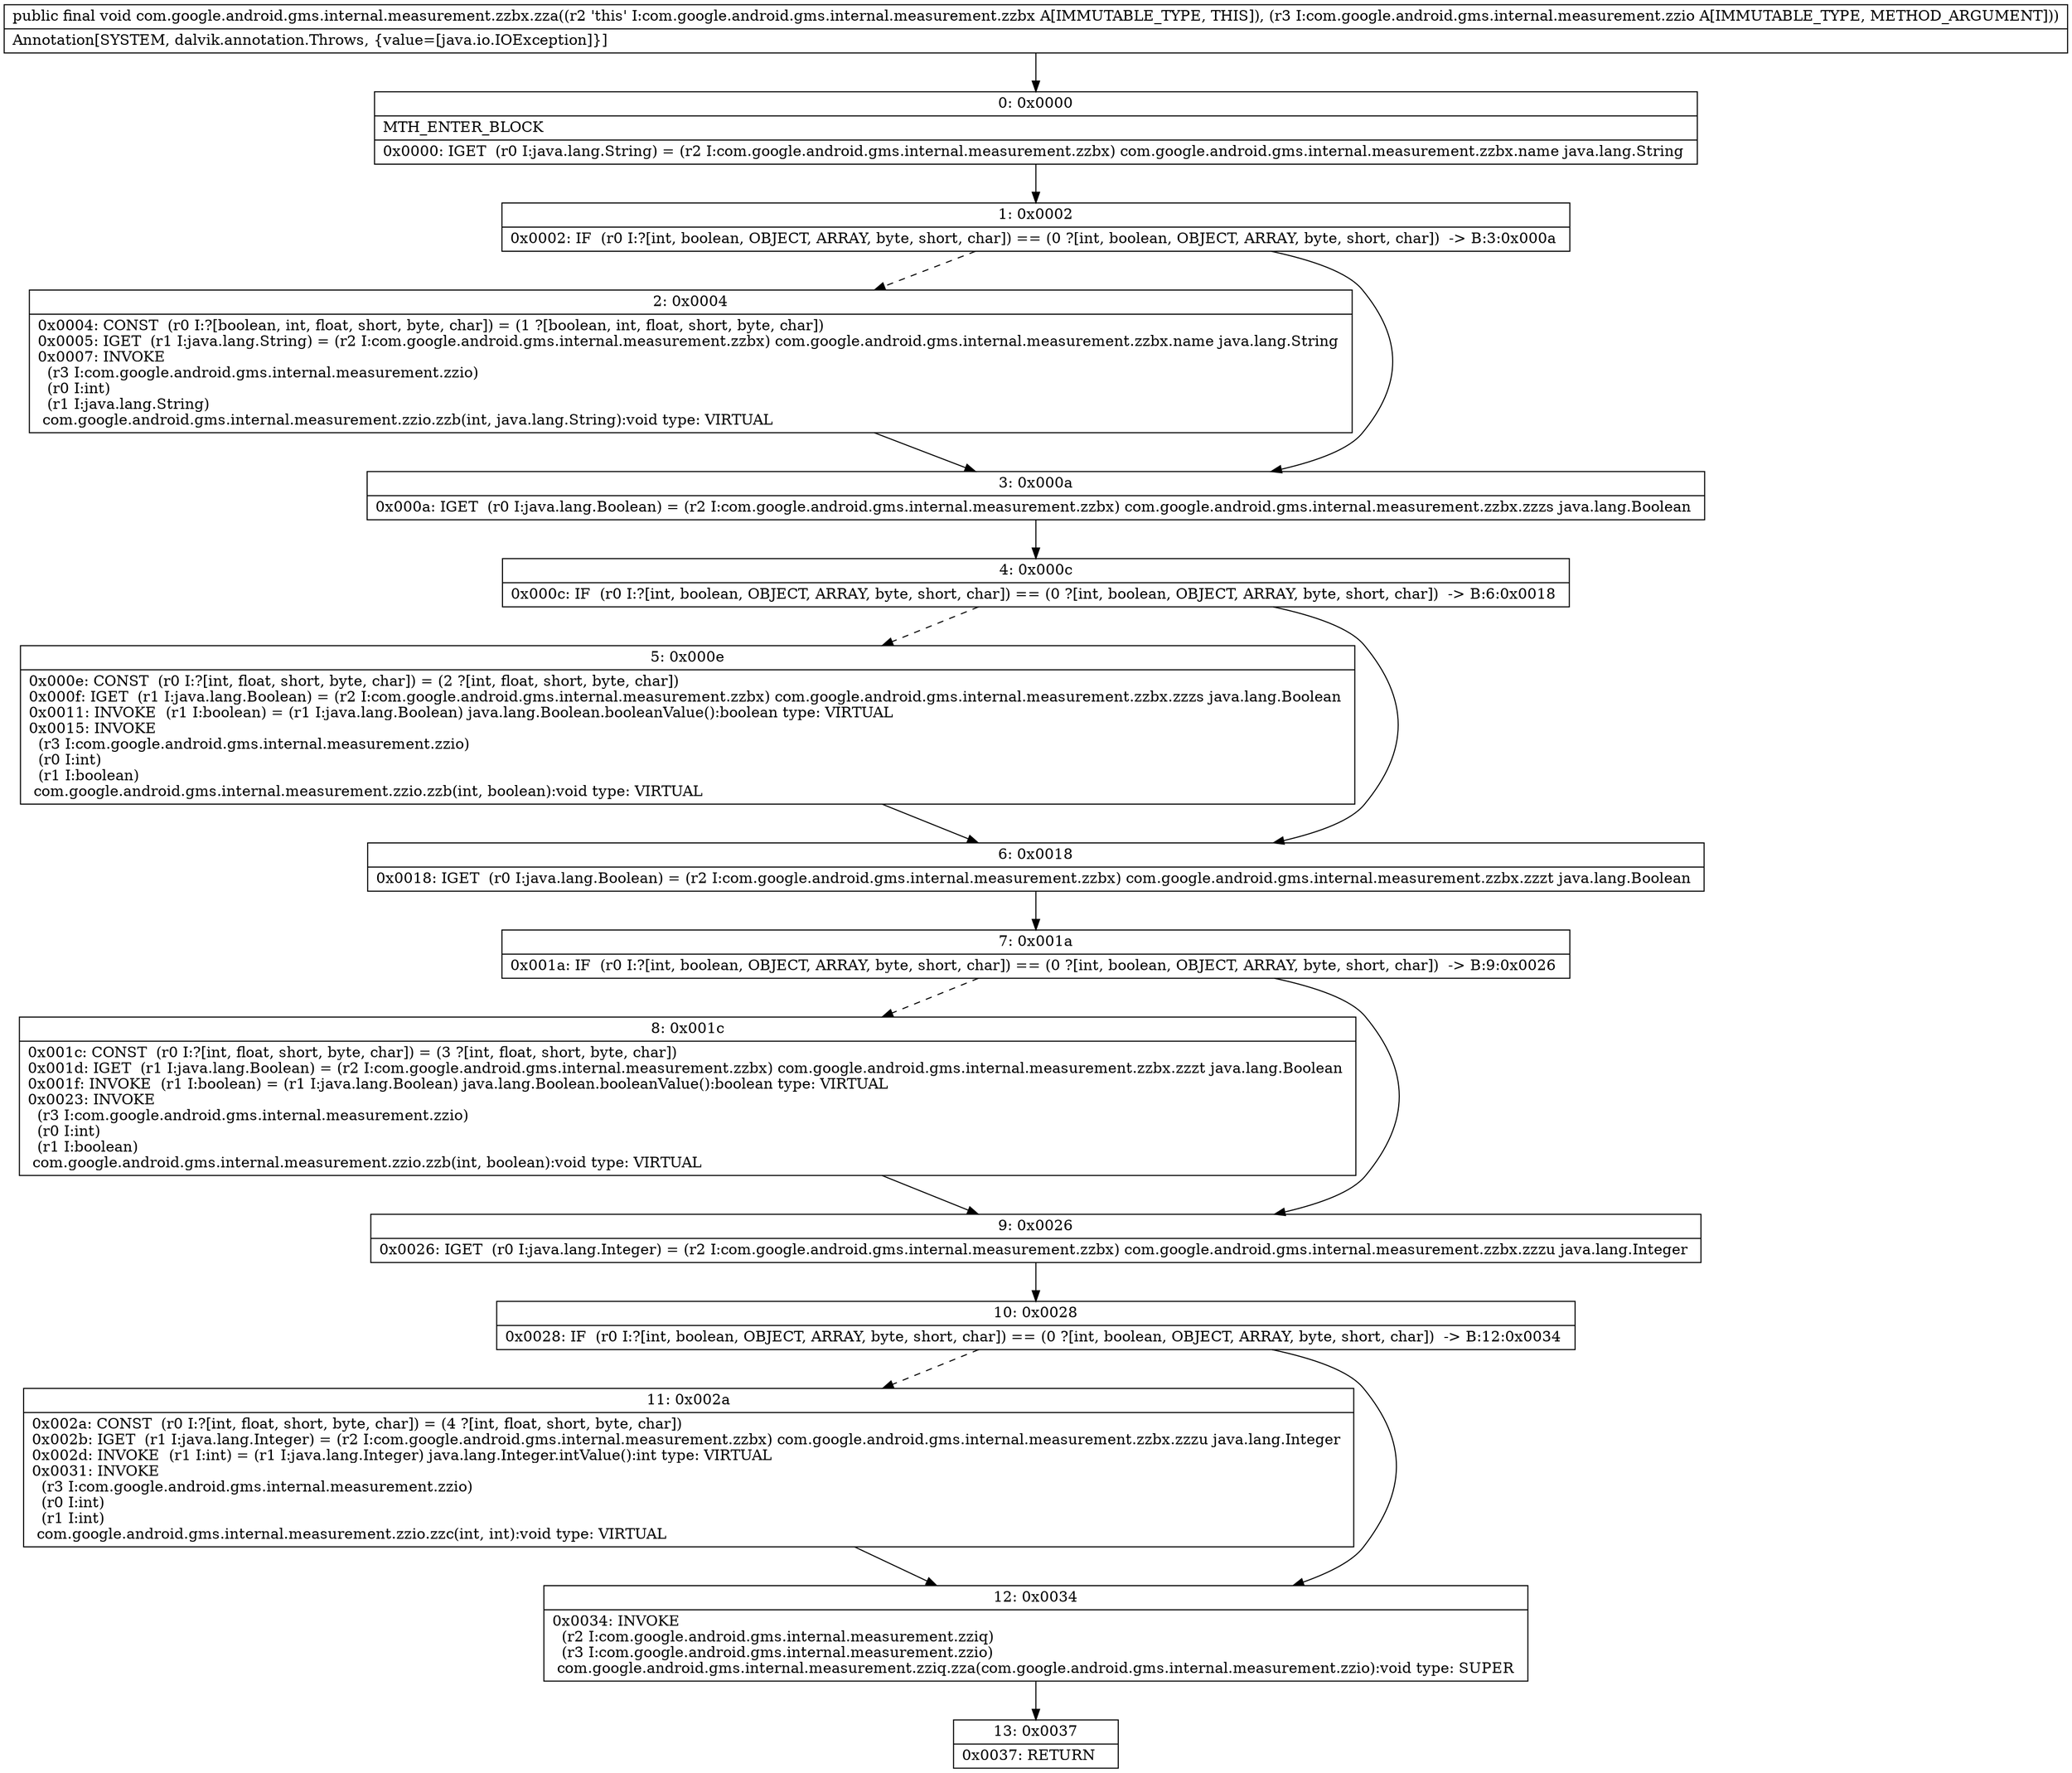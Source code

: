digraph "CFG forcom.google.android.gms.internal.measurement.zzbx.zza(Lcom\/google\/android\/gms\/internal\/measurement\/zzio;)V" {
Node_0 [shape=record,label="{0\:\ 0x0000|MTH_ENTER_BLOCK\l|0x0000: IGET  (r0 I:java.lang.String) = (r2 I:com.google.android.gms.internal.measurement.zzbx) com.google.android.gms.internal.measurement.zzbx.name java.lang.String \l}"];
Node_1 [shape=record,label="{1\:\ 0x0002|0x0002: IF  (r0 I:?[int, boolean, OBJECT, ARRAY, byte, short, char]) == (0 ?[int, boolean, OBJECT, ARRAY, byte, short, char])  \-\> B:3:0x000a \l}"];
Node_2 [shape=record,label="{2\:\ 0x0004|0x0004: CONST  (r0 I:?[boolean, int, float, short, byte, char]) = (1 ?[boolean, int, float, short, byte, char]) \l0x0005: IGET  (r1 I:java.lang.String) = (r2 I:com.google.android.gms.internal.measurement.zzbx) com.google.android.gms.internal.measurement.zzbx.name java.lang.String \l0x0007: INVOKE  \l  (r3 I:com.google.android.gms.internal.measurement.zzio)\l  (r0 I:int)\l  (r1 I:java.lang.String)\l com.google.android.gms.internal.measurement.zzio.zzb(int, java.lang.String):void type: VIRTUAL \l}"];
Node_3 [shape=record,label="{3\:\ 0x000a|0x000a: IGET  (r0 I:java.lang.Boolean) = (r2 I:com.google.android.gms.internal.measurement.zzbx) com.google.android.gms.internal.measurement.zzbx.zzzs java.lang.Boolean \l}"];
Node_4 [shape=record,label="{4\:\ 0x000c|0x000c: IF  (r0 I:?[int, boolean, OBJECT, ARRAY, byte, short, char]) == (0 ?[int, boolean, OBJECT, ARRAY, byte, short, char])  \-\> B:6:0x0018 \l}"];
Node_5 [shape=record,label="{5\:\ 0x000e|0x000e: CONST  (r0 I:?[int, float, short, byte, char]) = (2 ?[int, float, short, byte, char]) \l0x000f: IGET  (r1 I:java.lang.Boolean) = (r2 I:com.google.android.gms.internal.measurement.zzbx) com.google.android.gms.internal.measurement.zzbx.zzzs java.lang.Boolean \l0x0011: INVOKE  (r1 I:boolean) = (r1 I:java.lang.Boolean) java.lang.Boolean.booleanValue():boolean type: VIRTUAL \l0x0015: INVOKE  \l  (r3 I:com.google.android.gms.internal.measurement.zzio)\l  (r0 I:int)\l  (r1 I:boolean)\l com.google.android.gms.internal.measurement.zzio.zzb(int, boolean):void type: VIRTUAL \l}"];
Node_6 [shape=record,label="{6\:\ 0x0018|0x0018: IGET  (r0 I:java.lang.Boolean) = (r2 I:com.google.android.gms.internal.measurement.zzbx) com.google.android.gms.internal.measurement.zzbx.zzzt java.lang.Boolean \l}"];
Node_7 [shape=record,label="{7\:\ 0x001a|0x001a: IF  (r0 I:?[int, boolean, OBJECT, ARRAY, byte, short, char]) == (0 ?[int, boolean, OBJECT, ARRAY, byte, short, char])  \-\> B:9:0x0026 \l}"];
Node_8 [shape=record,label="{8\:\ 0x001c|0x001c: CONST  (r0 I:?[int, float, short, byte, char]) = (3 ?[int, float, short, byte, char]) \l0x001d: IGET  (r1 I:java.lang.Boolean) = (r2 I:com.google.android.gms.internal.measurement.zzbx) com.google.android.gms.internal.measurement.zzbx.zzzt java.lang.Boolean \l0x001f: INVOKE  (r1 I:boolean) = (r1 I:java.lang.Boolean) java.lang.Boolean.booleanValue():boolean type: VIRTUAL \l0x0023: INVOKE  \l  (r3 I:com.google.android.gms.internal.measurement.zzio)\l  (r0 I:int)\l  (r1 I:boolean)\l com.google.android.gms.internal.measurement.zzio.zzb(int, boolean):void type: VIRTUAL \l}"];
Node_9 [shape=record,label="{9\:\ 0x0026|0x0026: IGET  (r0 I:java.lang.Integer) = (r2 I:com.google.android.gms.internal.measurement.zzbx) com.google.android.gms.internal.measurement.zzbx.zzzu java.lang.Integer \l}"];
Node_10 [shape=record,label="{10\:\ 0x0028|0x0028: IF  (r0 I:?[int, boolean, OBJECT, ARRAY, byte, short, char]) == (0 ?[int, boolean, OBJECT, ARRAY, byte, short, char])  \-\> B:12:0x0034 \l}"];
Node_11 [shape=record,label="{11\:\ 0x002a|0x002a: CONST  (r0 I:?[int, float, short, byte, char]) = (4 ?[int, float, short, byte, char]) \l0x002b: IGET  (r1 I:java.lang.Integer) = (r2 I:com.google.android.gms.internal.measurement.zzbx) com.google.android.gms.internal.measurement.zzbx.zzzu java.lang.Integer \l0x002d: INVOKE  (r1 I:int) = (r1 I:java.lang.Integer) java.lang.Integer.intValue():int type: VIRTUAL \l0x0031: INVOKE  \l  (r3 I:com.google.android.gms.internal.measurement.zzio)\l  (r0 I:int)\l  (r1 I:int)\l com.google.android.gms.internal.measurement.zzio.zzc(int, int):void type: VIRTUAL \l}"];
Node_12 [shape=record,label="{12\:\ 0x0034|0x0034: INVOKE  \l  (r2 I:com.google.android.gms.internal.measurement.zziq)\l  (r3 I:com.google.android.gms.internal.measurement.zzio)\l com.google.android.gms.internal.measurement.zziq.zza(com.google.android.gms.internal.measurement.zzio):void type: SUPER \l}"];
Node_13 [shape=record,label="{13\:\ 0x0037|0x0037: RETURN   \l}"];
MethodNode[shape=record,label="{public final void com.google.android.gms.internal.measurement.zzbx.zza((r2 'this' I:com.google.android.gms.internal.measurement.zzbx A[IMMUTABLE_TYPE, THIS]), (r3 I:com.google.android.gms.internal.measurement.zzio A[IMMUTABLE_TYPE, METHOD_ARGUMENT]))  | Annotation[SYSTEM, dalvik.annotation.Throws, \{value=[java.io.IOException]\}]\l}"];
MethodNode -> Node_0;
Node_0 -> Node_1;
Node_1 -> Node_2[style=dashed];
Node_1 -> Node_3;
Node_2 -> Node_3;
Node_3 -> Node_4;
Node_4 -> Node_5[style=dashed];
Node_4 -> Node_6;
Node_5 -> Node_6;
Node_6 -> Node_7;
Node_7 -> Node_8[style=dashed];
Node_7 -> Node_9;
Node_8 -> Node_9;
Node_9 -> Node_10;
Node_10 -> Node_11[style=dashed];
Node_10 -> Node_12;
Node_11 -> Node_12;
Node_12 -> Node_13;
}

